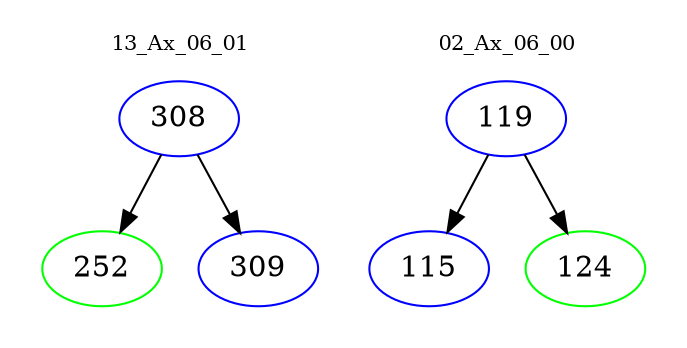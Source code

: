 digraph{
subgraph cluster_0 {
color = white
label = "13_Ax_06_01";
fontsize=10;
T0_308 [label="308", color="blue"]
T0_308 -> T0_252 [color="black"]
T0_252 [label="252", color="green"]
T0_308 -> T0_309 [color="black"]
T0_309 [label="309", color="blue"]
}
subgraph cluster_1 {
color = white
label = "02_Ax_06_00";
fontsize=10;
T1_119 [label="119", color="blue"]
T1_119 -> T1_115 [color="black"]
T1_115 [label="115", color="blue"]
T1_119 -> T1_124 [color="black"]
T1_124 [label="124", color="green"]
}
}
